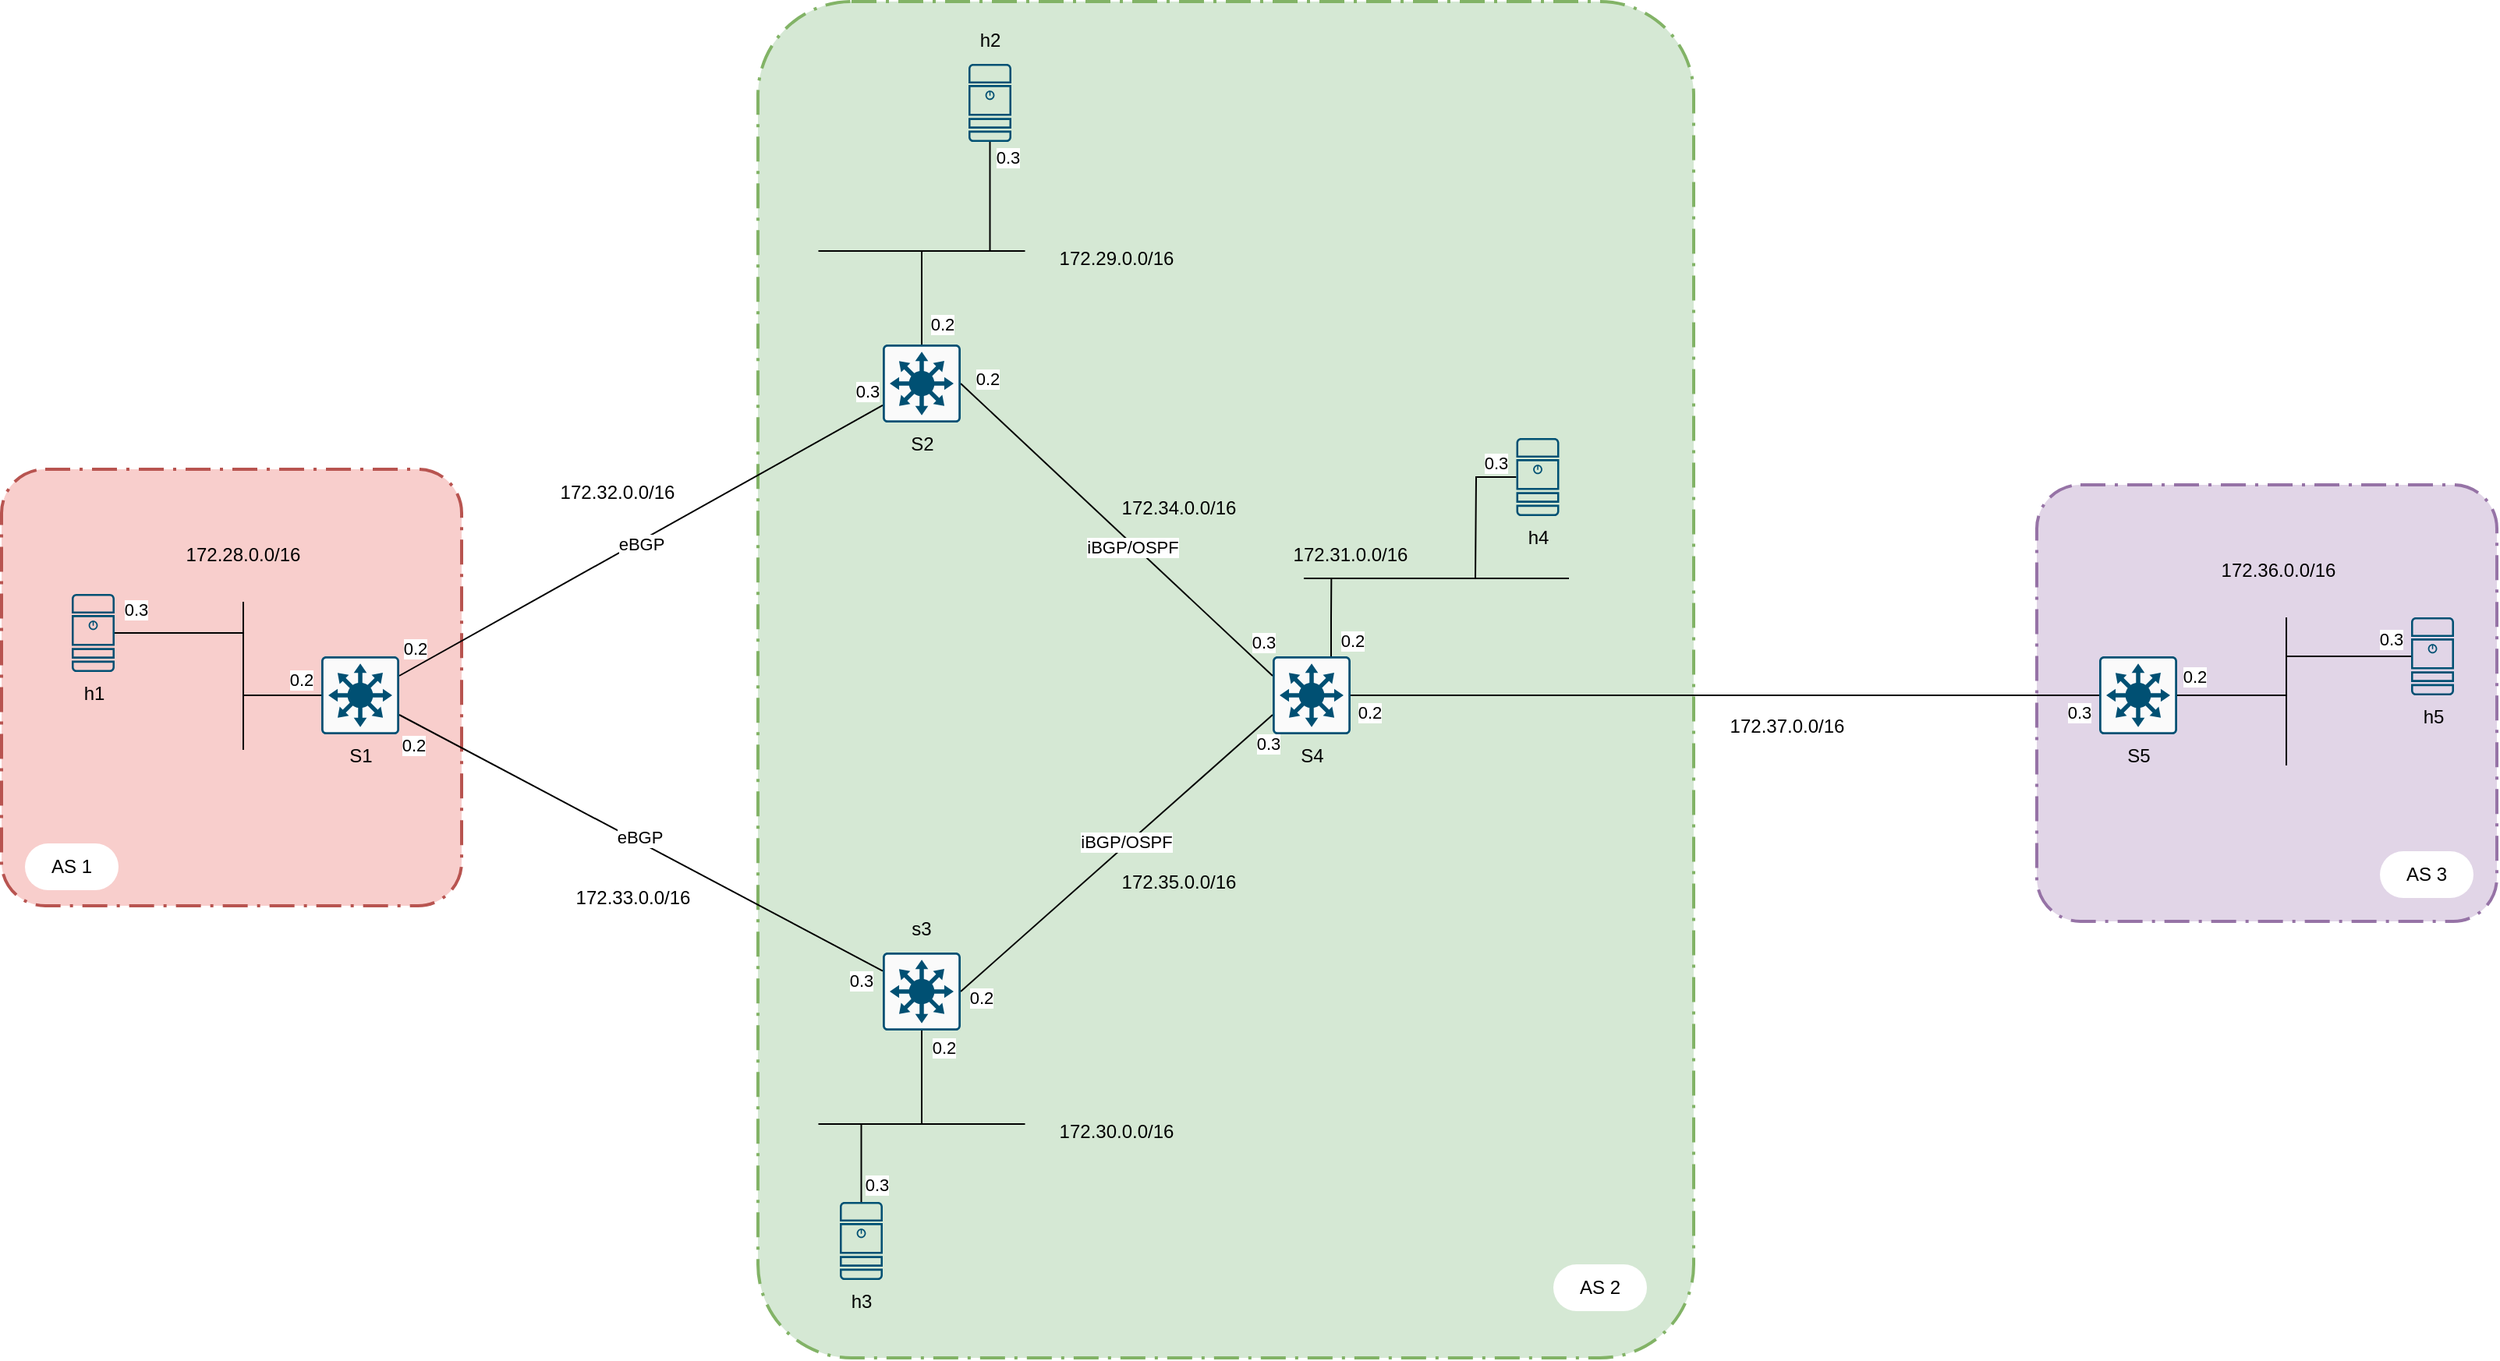 <mxfile version="18.0.1" type="device"><diagram id="ItzzZZqI-sfth0A7plJ8" name="Page-1"><mxGraphModel dx="2079" dy="2013" grid="1" gridSize="10" guides="1" tooltips="1" connect="1" arrows="1" fold="1" page="1" pageScale="1" pageWidth="850" pageHeight="1100" math="0" shadow="0"><root><mxCell id="0"/><mxCell id="1" parent="0"/><mxCell id="zU2WH-kU9FmtelNuQHx8-56" value="" style="points=[[0.25,0,0],[0.5,0,0],[0.75,0,0],[1,0.25,0],[1,0.5,0],[1,0.75,0],[0.75,1,0],[0.5,1,0],[0.25,1,0],[0,0.75,0],[0,0.5,0],[0,0.25,0]];rounded=1;arcSize=10;dashed=1;strokeColor=#82b366;fillColor=#d5e8d4;dashPattern=8 3 1 3;strokeWidth=2;" parent="1" vertex="1"><mxGeometry x="390" y="-60" width="600" height="870" as="geometry"/></mxCell><mxCell id="zU2WH-kU9FmtelNuQHx8-54" value="" style="points=[[0.25,0,0],[0.5,0,0],[0.75,0,0],[1,0.25,0],[1,0.5,0],[1,0.75,0],[0.75,1,0],[0.5,1,0],[0.25,1,0],[0,0.75,0],[0,0.5,0],[0,0.25,0]];rounded=1;arcSize=10;dashed=1;strokeColor=#b85450;fillColor=#f8cecc;dashPattern=8 3 1 3;strokeWidth=2;" parent="1" vertex="1"><mxGeometry x="-95" y="240" width="295" height="280" as="geometry"/></mxCell><mxCell id="zU2WH-kU9FmtelNuQHx8-6" style="edgeStyle=none;rounded=0;orthogonalLoop=1;jettySize=auto;html=1;entryX=0;entryY=0.75;entryDx=0;entryDy=0;entryPerimeter=0;endArrow=none;endFill=0;exitX=1;exitY=0.5;exitDx=0;exitDy=0;exitPerimeter=0;" parent="1" source="zU2WH-kU9FmtelNuQHx8-1" target="zU2WH-kU9FmtelNuQHx8-3" edge="1"><mxGeometry relative="1" as="geometry"/></mxCell><mxCell id="zU2WH-kU9FmtelNuQHx8-52" value="0.3" style="edgeLabel;html=1;align=center;verticalAlign=middle;resizable=0;points=[];" parent="zU2WH-kU9FmtelNuQHx8-6" vertex="1" connectable="0"><mxGeometry x="0.801" y="2" relative="1" as="geometry"><mxPoint x="18" y="2" as="offset"/></mxGeometry></mxCell><mxCell id="zU2WH-kU9FmtelNuQHx8-53" value="0.2" style="edgeLabel;html=1;align=center;verticalAlign=middle;resizable=0;points=[];" parent="zU2WH-kU9FmtelNuQHx8-6" vertex="1" connectable="0"><mxGeometry x="-0.787" y="-3" relative="1" as="geometry"><mxPoint x="-11" y="20" as="offset"/></mxGeometry></mxCell><mxCell id="zU2WH-kU9FmtelNuQHx8-62" value="iBGP/OSPF" style="edgeLabel;html=1;align=center;verticalAlign=middle;resizable=0;points=[];" parent="zU2WH-kU9FmtelNuQHx8-6" vertex="1" connectable="0"><mxGeometry x="0.074" y="2" relative="1" as="geometry"><mxPoint as="offset"/></mxGeometry></mxCell><mxCell id="zU2WH-kU9FmtelNuQHx8-8" style="edgeStyle=none;rounded=0;orthogonalLoop=1;jettySize=auto;html=1;entryX=1;entryY=0.75;entryDx=0;entryDy=0;entryPerimeter=0;endArrow=none;endFill=0;" parent="1" source="zU2WH-kU9FmtelNuQHx8-1" target="zU2WH-kU9FmtelNuQHx8-4" edge="1"><mxGeometry relative="1" as="geometry"/></mxCell><mxCell id="zU2WH-kU9FmtelNuQHx8-48" value="0.2" style="edgeLabel;html=1;align=center;verticalAlign=middle;resizable=0;points=[];" parent="zU2WH-kU9FmtelNuQHx8-8" vertex="1" connectable="0"><mxGeometry x="0.886" y="4" relative="1" as="geometry"><mxPoint x="-7" y="6" as="offset"/></mxGeometry></mxCell><mxCell id="zU2WH-kU9FmtelNuQHx8-49" value="0.3" style="edgeLabel;html=1;align=center;verticalAlign=middle;resizable=0;points=[];" parent="zU2WH-kU9FmtelNuQHx8-8" vertex="1" connectable="0"><mxGeometry x="-0.863" y="4" relative="1" as="geometry"><mxPoint x="9" y="14" as="offset"/></mxGeometry></mxCell><mxCell id="zU2WH-kU9FmtelNuQHx8-60" value="eBGP" style="edgeLabel;html=1;align=center;verticalAlign=middle;resizable=0;points=[];" parent="zU2WH-kU9FmtelNuQHx8-8" vertex="1" connectable="0"><mxGeometry x="0.015" y="-3" relative="1" as="geometry"><mxPoint as="offset"/></mxGeometry></mxCell><mxCell id="zU2WH-kU9FmtelNuQHx8-29" style="edgeStyle=none;rounded=0;orthogonalLoop=1;jettySize=auto;html=1;endArrow=none;endFill=0;exitX=0.5;exitY=1;exitDx=0;exitDy=0;exitPerimeter=0;" parent="1" source="zU2WH-kU9FmtelNuQHx8-1" edge="1"><mxGeometry relative="1" as="geometry"><mxPoint x="495" y="660" as="targetPoint"/></mxGeometry></mxCell><mxCell id="zU2WH-kU9FmtelNuQHx8-32" value="0.2" style="edgeLabel;html=1;align=center;verticalAlign=middle;resizable=0;points=[];" parent="zU2WH-kU9FmtelNuQHx8-29" vertex="1" connectable="0"><mxGeometry x="-0.2" y="1" relative="1" as="geometry"><mxPoint x="13" y="-13" as="offset"/></mxGeometry></mxCell><mxCell id="zU2WH-kU9FmtelNuQHx8-1" value="" style="sketch=0;points=[[0.015,0.015,0],[0.985,0.015,0],[0.985,0.985,0],[0.015,0.985,0],[0.25,0,0],[0.5,0,0],[0.75,0,0],[1,0.25,0],[1,0.5,0],[1,0.75,0],[0.75,1,0],[0.5,1,0],[0.25,1,0],[0,0.75,0],[0,0.5,0],[0,0.25,0]];verticalLabelPosition=bottom;html=1;verticalAlign=top;aspect=fixed;align=center;pointerEvents=1;shape=mxgraph.cisco19.rect;prIcon=l3_switch;fillColor=#FAFAFA;strokeColor=#005073;" parent="1" vertex="1"><mxGeometry x="470" y="550" width="50" height="50" as="geometry"/></mxCell><mxCell id="zU2WH-kU9FmtelNuQHx8-5" style="rounded=0;orthogonalLoop=1;jettySize=auto;html=1;entryX=0;entryY=0.25;entryDx=0;entryDy=0;entryPerimeter=0;endArrow=none;endFill=0;exitX=1;exitY=0.5;exitDx=0;exitDy=0;exitPerimeter=0;" parent="1" source="zU2WH-kU9FmtelNuQHx8-2" target="zU2WH-kU9FmtelNuQHx8-3" edge="1"><mxGeometry relative="1" as="geometry"/></mxCell><mxCell id="zU2WH-kU9FmtelNuQHx8-50" value="0.2" style="edgeLabel;html=1;align=center;verticalAlign=middle;resizable=0;points=[];" parent="zU2WH-kU9FmtelNuQHx8-5" vertex="1" connectable="0"><mxGeometry x="-0.83" y="-1" relative="1" as="geometry"><mxPoint y="-20" as="offset"/></mxGeometry></mxCell><mxCell id="zU2WH-kU9FmtelNuQHx8-51" value="0.3" style="edgeLabel;html=1;align=center;verticalAlign=middle;resizable=0;points=[];" parent="zU2WH-kU9FmtelNuQHx8-5" vertex="1" connectable="0"><mxGeometry x="0.786" y="2" relative="1" as="geometry"><mxPoint x="14" as="offset"/></mxGeometry></mxCell><mxCell id="zU2WH-kU9FmtelNuQHx8-61" value="iBGP/OSPF" style="edgeLabel;html=1;align=center;verticalAlign=middle;resizable=0;points=[];labelBackgroundColor=default;" parent="zU2WH-kU9FmtelNuQHx8-5" vertex="1" connectable="0"><mxGeometry x="-0.07" y="3" relative="1" as="geometry"><mxPoint x="15" y="20" as="offset"/></mxGeometry></mxCell><mxCell id="zU2WH-kU9FmtelNuQHx8-7" style="edgeStyle=none;rounded=0;orthogonalLoop=1;jettySize=auto;html=1;entryX=1;entryY=0.25;entryDx=0;entryDy=0;entryPerimeter=0;endArrow=none;endFill=0;" parent="1" source="zU2WH-kU9FmtelNuQHx8-2" target="zU2WH-kU9FmtelNuQHx8-4" edge="1"><mxGeometry relative="1" as="geometry"/></mxCell><mxCell id="zU2WH-kU9FmtelNuQHx8-46" value="0.2" style="edgeLabel;html=1;align=center;verticalAlign=middle;resizable=0;points=[];" parent="zU2WH-kU9FmtelNuQHx8-7" vertex="1" connectable="0"><mxGeometry x="0.755" y="4" relative="1" as="geometry"><mxPoint x="-30" as="offset"/></mxGeometry></mxCell><mxCell id="zU2WH-kU9FmtelNuQHx8-47" value="0.3" style="edgeLabel;html=1;align=center;verticalAlign=middle;resizable=0;points=[];" parent="zU2WH-kU9FmtelNuQHx8-7" vertex="1" connectable="0"><mxGeometry x="-0.827" y="-5" relative="1" as="geometry"><mxPoint x="19" y="-20" as="offset"/></mxGeometry></mxCell><mxCell id="zU2WH-kU9FmtelNuQHx8-59" value="eBGP" style="edgeLabel;html=1;align=center;verticalAlign=middle;resizable=0;points=[];" parent="zU2WH-kU9FmtelNuQHx8-7" vertex="1" connectable="0"><mxGeometry x="0.008" y="1" relative="1" as="geometry"><mxPoint as="offset"/></mxGeometry></mxCell><mxCell id="zU2WH-kU9FmtelNuQHx8-39" style="edgeStyle=none;rounded=0;orthogonalLoop=1;jettySize=auto;html=1;exitX=0.5;exitY=0;exitDx=0;exitDy=0;exitPerimeter=0;endArrow=none;endFill=0;" parent="1" source="zU2WH-kU9FmtelNuQHx8-2" edge="1"><mxGeometry relative="1" as="geometry"><mxPoint x="495" y="100" as="targetPoint"/></mxGeometry></mxCell><mxCell id="zU2WH-kU9FmtelNuQHx8-41" value="0.2" style="edgeLabel;html=1;align=center;verticalAlign=middle;resizable=0;points=[];" parent="zU2WH-kU9FmtelNuQHx8-39" vertex="1" connectable="0"><mxGeometry x="0.1" y="1" relative="1" as="geometry"><mxPoint x="14" y="20" as="offset"/></mxGeometry></mxCell><mxCell id="zU2WH-kU9FmtelNuQHx8-2" value="S2" style="sketch=0;points=[[0.015,0.015,0],[0.985,0.015,0],[0.985,0.985,0],[0.015,0.985,0],[0.25,0,0],[0.5,0,0],[0.75,0,0],[1,0.25,0],[1,0.5,0],[1,0.75,0],[0.75,1,0],[0.5,1,0],[0.25,1,0],[0,0.75,0],[0,0.5,0],[0,0.25,0]];verticalLabelPosition=bottom;html=1;verticalAlign=top;aspect=fixed;align=center;pointerEvents=1;shape=mxgraph.cisco19.rect;prIcon=l3_switch;fillColor=#FAFAFA;strokeColor=#005073;" parent="1" vertex="1"><mxGeometry x="470" y="160" width="50" height="50" as="geometry"/></mxCell><mxCell id="0gZgLcedwC0N3vrii9UO-20" style="edgeStyle=orthogonalEdgeStyle;rounded=0;orthogonalLoop=1;jettySize=auto;html=1;exitX=0.75;exitY=0;exitDx=0;exitDy=0;exitPerimeter=0;endArrow=none;endFill=0;" edge="1" parent="1" source="zU2WH-kU9FmtelNuQHx8-3"><mxGeometry relative="1" as="geometry"><mxPoint x="757.667" y="310.0" as="targetPoint"/></mxGeometry></mxCell><mxCell id="0gZgLcedwC0N3vrii9UO-23" value="0.2" style="edgeLabel;html=1;align=center;verticalAlign=middle;resizable=0;points=[];" vertex="1" connectable="0" parent="0gZgLcedwC0N3vrii9UO-20"><mxGeometry x="-0.459" relative="1" as="geometry"><mxPoint x="13" y="3" as="offset"/></mxGeometry></mxCell><mxCell id="zU2WH-kU9FmtelNuQHx8-3" value="S4" style="sketch=0;points=[[0.015,0.015,0],[0.985,0.015,0],[0.985,0.985,0],[0.015,0.985,0],[0.25,0,0],[0.5,0,0],[0.75,0,0],[1,0.25,0],[1,0.5,0],[1,0.75,0],[0.75,1,0],[0.5,1,0],[0.25,1,0],[0,0.75,0],[0,0.5,0],[0,0.25,0]];verticalLabelPosition=bottom;html=1;verticalAlign=top;aspect=fixed;align=center;pointerEvents=1;shape=mxgraph.cisco19.rect;prIcon=l3_switch;fillColor=#FAFAFA;strokeColor=#005073;" parent="1" vertex="1"><mxGeometry x="720" y="360" width="50" height="50" as="geometry"/></mxCell><mxCell id="zU2WH-kU9FmtelNuQHx8-13" style="edgeStyle=none;rounded=0;orthogonalLoop=1;jettySize=auto;html=1;endArrow=none;endFill=0;" parent="1" source="zU2WH-kU9FmtelNuQHx8-4" edge="1"><mxGeometry relative="1" as="geometry"><mxPoint x="60" y="385" as="targetPoint"/></mxGeometry></mxCell><mxCell id="zU2WH-kU9FmtelNuQHx8-15" value="0.2" style="edgeLabel;html=1;align=center;verticalAlign=middle;resizable=0;points=[];" parent="zU2WH-kU9FmtelNuQHx8-13" vertex="1" connectable="0"><mxGeometry x="0.6" y="1" relative="1" as="geometry"><mxPoint x="27" y="-11" as="offset"/></mxGeometry></mxCell><mxCell id="zU2WH-kU9FmtelNuQHx8-4" value="S1" style="sketch=0;points=[[0.015,0.015,0],[0.985,0.015,0],[0.985,0.985,0],[0.015,0.985,0],[0.25,0,0],[0.5,0,0],[0.75,0,0],[1,0.25,0],[1,0.5,0],[1,0.75,0],[0.75,1,0],[0.5,1,0],[0.25,1,0],[0,0.75,0],[0,0.5,0],[0,0.25,0]];verticalLabelPosition=bottom;html=1;verticalAlign=top;aspect=fixed;align=center;pointerEvents=1;shape=mxgraph.cisco19.rect;prIcon=l3_switch;fillColor=#FAFAFA;strokeColor=#005073;" parent="1" vertex="1"><mxGeometry x="110" y="360" width="50" height="50" as="geometry"/></mxCell><mxCell id="zU2WH-kU9FmtelNuQHx8-16" value="0.3" style="edgeStyle=none;rounded=0;orthogonalLoop=1;jettySize=auto;html=1;endArrow=none;endFill=0;" parent="1" edge="1"><mxGeometry x="-0.697" y="15" relative="1" as="geometry"><mxPoint x="60" y="345" as="targetPoint"/><mxPoint x="-22.5" y="345" as="sourcePoint"/><Array as="points"/><mxPoint x="1" as="offset"/></mxGeometry></mxCell><mxCell id="zU2WH-kU9FmtelNuQHx8-10" value="h1" style="sketch=0;points=[[0.015,0.015,0],[0.985,0.015,0],[0.985,0.985,0],[0.015,0.985,0],[0.25,0,0],[0.5,0,0],[0.75,0,0],[1,0.25,0],[1,0.5,0],[1,0.75,0],[0.75,1,0],[0.5,1,0],[0.25,1,0],[0,0.75,0],[0,0.5,0],[0,0.25,0]];verticalLabelPosition=bottom;html=1;verticalAlign=top;aspect=fixed;align=center;pointerEvents=1;shape=mxgraph.cisco19.server;fillColor=#005073;strokeColor=none;" parent="1" vertex="1"><mxGeometry x="-50" y="320" width="27.5" height="50" as="geometry"/></mxCell><mxCell id="zU2WH-kU9FmtelNuQHx8-11" value="" style="endArrow=none;html=1;rounded=0;" parent="1" edge="1"><mxGeometry width="50" height="50" relative="1" as="geometry"><mxPoint x="60" y="420" as="sourcePoint"/><mxPoint x="60" y="325" as="targetPoint"/></mxGeometry></mxCell><mxCell id="zU2WH-kU9FmtelNuQHx8-17" value="172.28.0.0/16" style="text;html=1;strokeColor=none;fillColor=none;align=center;verticalAlign=middle;whiteSpace=wrap;rounded=0;" parent="1" vertex="1"><mxGeometry x="30" y="280" width="60" height="30" as="geometry"/></mxCell><mxCell id="zU2WH-kU9FmtelNuQHx8-18" value="" style="endArrow=none;html=1;rounded=0;" parent="1" edge="1"><mxGeometry width="50" height="50" relative="1" as="geometry"><mxPoint x="740" y="310" as="sourcePoint"/><mxPoint x="910" y="310" as="targetPoint"/></mxGeometry></mxCell><mxCell id="zU2WH-kU9FmtelNuQHx8-19" value="172.31.0.0/16" style="text;html=1;strokeColor=none;fillColor=none;align=center;verticalAlign=middle;whiteSpace=wrap;rounded=0;" parent="1" vertex="1"><mxGeometry x="740" y="280" width="60" height="30" as="geometry"/></mxCell><mxCell id="0gZgLcedwC0N3vrii9UO-21" style="edgeStyle=orthogonalEdgeStyle;rounded=0;orthogonalLoop=1;jettySize=auto;html=1;endArrow=none;endFill=0;" edge="1" parent="1" source="zU2WH-kU9FmtelNuQHx8-23"><mxGeometry relative="1" as="geometry"><mxPoint x="850" y="310.0" as="targetPoint"/></mxGeometry></mxCell><mxCell id="0gZgLcedwC0N3vrii9UO-22" value="0.3" style="edgeLabel;html=1;align=center;verticalAlign=middle;resizable=0;points=[];" vertex="1" connectable="0" parent="0gZgLcedwC0N3vrii9UO-21"><mxGeometry x="-0.076" y="1" relative="1" as="geometry"><mxPoint x="11" y="-26" as="offset"/></mxGeometry></mxCell><mxCell id="zU2WH-kU9FmtelNuQHx8-23" value="h4" style="sketch=0;points=[[0.015,0.015,0],[0.985,0.015,0],[0.985,0.985,0],[0.015,0.985,0],[0.25,0,0],[0.5,0,0],[0.75,0,0],[1,0.25,0],[1,0.5,0],[1,0.75,0],[0.75,1,0],[0.5,1,0],[0.25,1,0],[0,0.75,0],[0,0.5,0],[0,0.25,0]];verticalLabelPosition=bottom;html=1;verticalAlign=top;aspect=fixed;align=center;pointerEvents=1;shape=mxgraph.cisco19.server;fillColor=#005073;strokeColor=none;" parent="1" vertex="1"><mxGeometry x="876.25" y="220" width="27.5" height="50" as="geometry"/></mxCell><mxCell id="zU2WH-kU9FmtelNuQHx8-30" style="edgeStyle=none;rounded=0;orthogonalLoop=1;jettySize=auto;html=1;endArrow=none;endFill=0;" parent="1" source="zU2WH-kU9FmtelNuQHx8-26" edge="1"><mxGeometry relative="1" as="geometry"><mxPoint x="456.25" y="660" as="targetPoint"/></mxGeometry></mxCell><mxCell id="zU2WH-kU9FmtelNuQHx8-31" value="0.3" style="edgeLabel;html=1;align=center;verticalAlign=middle;resizable=0;points=[];" parent="zU2WH-kU9FmtelNuQHx8-30" vertex="1" connectable="0"><mxGeometry x="-0.12" y="2" relative="1" as="geometry"><mxPoint x="11" y="11" as="offset"/></mxGeometry></mxCell><mxCell id="zU2WH-kU9FmtelNuQHx8-26" value="h3" style="sketch=0;points=[[0.015,0.015,0],[0.985,0.015,0],[0.985,0.985,0],[0.015,0.985,0],[0.25,0,0],[0.5,0,0],[0.75,0,0],[1,0.25,0],[1,0.5,0],[1,0.75,0],[0.75,1,0],[0.5,1,0],[0.25,1,0],[0,0.75,0],[0,0.5,0],[0,0.25,0]];verticalLabelPosition=bottom;html=1;verticalAlign=top;aspect=fixed;align=center;pointerEvents=1;shape=mxgraph.cisco19.server;fillColor=#005073;strokeColor=none;" parent="1" vertex="1"><mxGeometry x="442.5" y="710" width="27.5" height="50" as="geometry"/></mxCell><mxCell id="zU2WH-kU9FmtelNuQHx8-27" value="" style="endArrow=none;html=1;rounded=0;" parent="1" edge="1"><mxGeometry width="50" height="50" relative="1" as="geometry"><mxPoint x="561.25" y="660" as="sourcePoint"/><mxPoint x="428.75" y="660" as="targetPoint"/></mxGeometry></mxCell><mxCell id="zU2WH-kU9FmtelNuQHx8-28" value="172.30.0.0/16" style="text;html=1;strokeColor=none;fillColor=none;align=center;verticalAlign=middle;whiteSpace=wrap;rounded=0;" parent="1" vertex="1"><mxGeometry x="590" y="650" width="60" height="30" as="geometry"/></mxCell><mxCell id="zU2WH-kU9FmtelNuQHx8-34" value="s3" style="text;html=1;strokeColor=none;fillColor=none;align=center;verticalAlign=middle;whiteSpace=wrap;rounded=0;" parent="1" vertex="1"><mxGeometry x="465" y="520" width="60" height="30" as="geometry"/></mxCell><mxCell id="zU2WH-kU9FmtelNuQHx8-40" value="0.3" style="edgeStyle=none;rounded=0;orthogonalLoop=1;jettySize=auto;html=1;endArrow=none;endFill=0;" parent="1" source="zU2WH-kU9FmtelNuQHx8-35" edge="1"><mxGeometry x="-0.714" y="11" relative="1" as="geometry"><mxPoint x="538.75" y="100" as="targetPoint"/><mxPoint as="offset"/></mxGeometry></mxCell><mxCell id="zU2WH-kU9FmtelNuQHx8-35" value="" style="sketch=0;points=[[0.015,0.015,0],[0.985,0.015,0],[0.985,0.985,0],[0.015,0.985,0],[0.25,0,0],[0.5,0,0],[0.75,0,0],[1,0.25,0],[1,0.5,0],[1,0.75,0],[0.75,1,0],[0.5,1,0],[0.25,1,0],[0,0.75,0],[0,0.5,0],[0,0.25,0]];verticalLabelPosition=bottom;html=1;verticalAlign=top;aspect=fixed;align=center;pointerEvents=1;shape=mxgraph.cisco19.server;fillColor=#005073;strokeColor=none;" parent="1" vertex="1"><mxGeometry x="525" y="-20" width="27.5" height="50" as="geometry"/></mxCell><mxCell id="zU2WH-kU9FmtelNuQHx8-36" value="" style="endArrow=none;html=1;rounded=0;" parent="1" edge="1"><mxGeometry width="50" height="50" relative="1" as="geometry"><mxPoint x="561.25" y="100" as="sourcePoint"/><mxPoint x="428.75" y="100" as="targetPoint"/></mxGeometry></mxCell><mxCell id="zU2WH-kU9FmtelNuQHx8-37" value="172.29.0.0/16" style="text;html=1;strokeColor=none;fillColor=none;align=center;verticalAlign=middle;whiteSpace=wrap;rounded=0;" parent="1" vertex="1"><mxGeometry x="590" y="90" width="60" height="30" as="geometry"/></mxCell><mxCell id="zU2WH-kU9FmtelNuQHx8-38" value="h2" style="text;html=1;strokeColor=none;fillColor=none;align=center;verticalAlign=middle;whiteSpace=wrap;rounded=0;" parent="1" vertex="1"><mxGeometry x="508.75" y="-50" width="60" height="30" as="geometry"/></mxCell><mxCell id="zU2WH-kU9FmtelNuQHx8-42" value="172.32.0.0/16" style="text;html=1;strokeColor=none;fillColor=none;align=center;verticalAlign=middle;whiteSpace=wrap;rounded=0;" parent="1" vertex="1"><mxGeometry x="270" y="240" width="60" height="30" as="geometry"/></mxCell><mxCell id="zU2WH-kU9FmtelNuQHx8-43" value="172.33.0.0/16" style="text;html=1;strokeColor=none;fillColor=none;align=center;verticalAlign=middle;whiteSpace=wrap;rounded=0;" parent="1" vertex="1"><mxGeometry x="280" y="500" width="60" height="30" as="geometry"/></mxCell><mxCell id="zU2WH-kU9FmtelNuQHx8-44" value="172.34.0.0/16" style="text;html=1;strokeColor=none;fillColor=none;align=center;verticalAlign=middle;whiteSpace=wrap;rounded=0;" parent="1" vertex="1"><mxGeometry x="630" y="250" width="60" height="30" as="geometry"/></mxCell><mxCell id="zU2WH-kU9FmtelNuQHx8-45" value="172.35.0.0/16" style="text;html=1;strokeColor=none;fillColor=none;align=center;verticalAlign=middle;whiteSpace=wrap;rounded=0;" parent="1" vertex="1"><mxGeometry x="630" y="490" width="60" height="30" as="geometry"/></mxCell><mxCell id="zU2WH-kU9FmtelNuQHx8-55" value="AS 1" style="text;html=1;align=center;verticalAlign=middle;whiteSpace=wrap;rounded=1;fillColor=default;gradientColor=none;gradientDirection=radial;arcSize=50;" parent="1" vertex="1"><mxGeometry x="-80" y="480" width="60" height="30" as="geometry"/></mxCell><mxCell id="zU2WH-kU9FmtelNuQHx8-57" value="AS 2" style="text;html=1;align=center;verticalAlign=middle;whiteSpace=wrap;rounded=1;fillColor=default;gradientColor=none;gradientDirection=radial;arcSize=50;" parent="1" vertex="1"><mxGeometry x="900" y="750" width="60" height="30" as="geometry"/></mxCell><mxCell id="0gZgLcedwC0N3vrii9UO-25" value="" style="group" vertex="1" connectable="0" parent="1"><mxGeometry x="1210" y="250" width="295" height="280" as="geometry"/></mxCell><mxCell id="0gZgLcedwC0N3vrii9UO-2" value="" style="points=[[0.25,0,0],[0.5,0,0],[0.75,0,0],[1,0.25,0],[1,0.5,0],[1,0.75,0],[0.75,1,0],[0.5,1,0],[0.25,1,0],[0,0.75,0],[0,0.5,0],[0,0.25,0]];rounded=1;arcSize=10;dashed=1;strokeColor=#9673a6;fillColor=#e1d5e7;dashPattern=8 3 1 3;strokeWidth=2;" vertex="1" parent="0gZgLcedwC0N3vrii9UO-25"><mxGeometry width="295" height="280" as="geometry"/></mxCell><mxCell id="0gZgLcedwC0N3vrii9UO-15" style="edgeStyle=orthogonalEdgeStyle;rounded=0;orthogonalLoop=1;jettySize=auto;html=1;endArrow=none;endFill=0;" edge="1" parent="0gZgLcedwC0N3vrii9UO-25" source="0gZgLcedwC0N3vrii9UO-7"><mxGeometry relative="1" as="geometry"><mxPoint x="160" y="135" as="targetPoint"/></mxGeometry></mxCell><mxCell id="0gZgLcedwC0N3vrii9UO-17" value="0.2" style="edgeLabel;html=1;align=center;verticalAlign=middle;resizable=0;points=[];" vertex="1" connectable="0" parent="0gZgLcedwC0N3vrii9UO-15"><mxGeometry x="-0.273" y="-1" relative="1" as="geometry"><mxPoint x="-15" y="-13" as="offset"/></mxGeometry></mxCell><mxCell id="0gZgLcedwC0N3vrii9UO-7" value="S5" style="sketch=0;points=[[0.015,0.015,0],[0.985,0.015,0],[0.985,0.985,0],[0.015,0.985,0],[0.25,0,0],[0.5,0,0],[0.75,0,0],[1,0.25,0],[1,0.5,0],[1,0.75,0],[0.75,1,0],[0.5,1,0],[0.25,1,0],[0,0.75,0],[0,0.5,0],[0,0.25,0]];verticalLabelPosition=bottom;html=1;verticalAlign=top;aspect=fixed;align=center;pointerEvents=1;shape=mxgraph.cisco19.rect;prIcon=l3_switch;fillColor=#FAFAFA;strokeColor=#005073;" vertex="1" parent="0gZgLcedwC0N3vrii9UO-25"><mxGeometry x="40" y="110" width="50" height="50" as="geometry"/></mxCell><mxCell id="0gZgLcedwC0N3vrii9UO-16" style="edgeStyle=orthogonalEdgeStyle;rounded=0;orthogonalLoop=1;jettySize=auto;html=1;endArrow=none;endFill=0;" edge="1" parent="0gZgLcedwC0N3vrii9UO-25" source="0gZgLcedwC0N3vrii9UO-9"><mxGeometry relative="1" as="geometry"><mxPoint x="160" y="110.0" as="targetPoint"/></mxGeometry></mxCell><mxCell id="0gZgLcedwC0N3vrii9UO-18" value="0.3" style="edgeLabel;html=1;align=center;verticalAlign=middle;resizable=0;points=[];" vertex="1" connectable="0" parent="0gZgLcedwC0N3vrii9UO-16"><mxGeometry x="-0.331" y="-1" relative="1" as="geometry"><mxPoint x="14" y="-10" as="offset"/></mxGeometry></mxCell><mxCell id="0gZgLcedwC0N3vrii9UO-9" value="h5" style="sketch=0;points=[[0.015,0.015,0],[0.985,0.015,0],[0.985,0.985,0],[0.015,0.985,0],[0.25,0,0],[0.5,0,0],[0.75,0,0],[1,0.25,0],[1,0.5,0],[1,0.75,0],[0.75,1,0],[0.5,1,0],[0.25,1,0],[0,0.75,0],[0,0.5,0],[0,0.25,0]];verticalLabelPosition=bottom;html=1;verticalAlign=top;aspect=fixed;align=center;pointerEvents=1;shape=mxgraph.cisco19.server;fillColor=#005073;strokeColor=none;" vertex="1" parent="0gZgLcedwC0N3vrii9UO-25"><mxGeometry x="240" y="85" width="27.5" height="50" as="geometry"/></mxCell><mxCell id="0gZgLcedwC0N3vrii9UO-10" value="" style="endArrow=none;html=1;rounded=0;" edge="1" parent="0gZgLcedwC0N3vrii9UO-25"><mxGeometry width="50" height="50" relative="1" as="geometry"><mxPoint x="160" y="180.0" as="sourcePoint"/><mxPoint x="160" y="85.0" as="targetPoint"/></mxGeometry></mxCell><mxCell id="0gZgLcedwC0N3vrii9UO-11" value="172.36.0.0/16" style="text;html=1;strokeColor=none;fillColor=none;align=center;verticalAlign=middle;whiteSpace=wrap;rounded=0;" vertex="1" parent="0gZgLcedwC0N3vrii9UO-25"><mxGeometry x="125" y="40" width="60" height="30" as="geometry"/></mxCell><mxCell id="0gZgLcedwC0N3vrii9UO-12" value="AS 3" style="text;html=1;align=center;verticalAlign=middle;whiteSpace=wrap;rounded=1;fillColor=default;gradientColor=none;gradientDirection=radial;arcSize=50;" vertex="1" parent="0gZgLcedwC0N3vrii9UO-25"><mxGeometry x="220" y="235" width="60" height="30" as="geometry"/></mxCell><mxCell id="0gZgLcedwC0N3vrii9UO-26" value="172.37.0.0/16" style="text;html=1;strokeColor=none;fillColor=none;align=center;verticalAlign=middle;whiteSpace=wrap;rounded=0;" vertex="1" parent="1"><mxGeometry x="1020" y="390" width="60" height="30" as="geometry"/></mxCell><mxCell id="0gZgLcedwC0N3vrii9UO-24" style="edgeStyle=orthogonalEdgeStyle;rounded=0;orthogonalLoop=1;jettySize=auto;html=1;exitX=1;exitY=0.5;exitDx=0;exitDy=0;exitPerimeter=0;entryX=0;entryY=0.5;entryDx=0;entryDy=0;entryPerimeter=0;endArrow=none;endFill=0;" edge="1" parent="1" source="zU2WH-kU9FmtelNuQHx8-3" target="0gZgLcedwC0N3vrii9UO-7"><mxGeometry relative="1" as="geometry"/></mxCell><mxCell id="0gZgLcedwC0N3vrii9UO-27" value="0.2" style="edgeLabel;html=1;align=center;verticalAlign=middle;resizable=0;points=[];" vertex="1" connectable="0" parent="0gZgLcedwC0N3vrii9UO-24"><mxGeometry x="-0.857" y="-4" relative="1" as="geometry"><mxPoint x="-23" y="7" as="offset"/></mxGeometry></mxCell><mxCell id="0gZgLcedwC0N3vrii9UO-28" value="0.3" style="edgeLabel;html=1;align=center;verticalAlign=middle;resizable=0;points=[];" vertex="1" connectable="0" parent="0gZgLcedwC0N3vrii9UO-24"><mxGeometry x="0.588" y="4" relative="1" as="geometry"><mxPoint x="86" y="15" as="offset"/></mxGeometry></mxCell></root></mxGraphModel></diagram></mxfile>